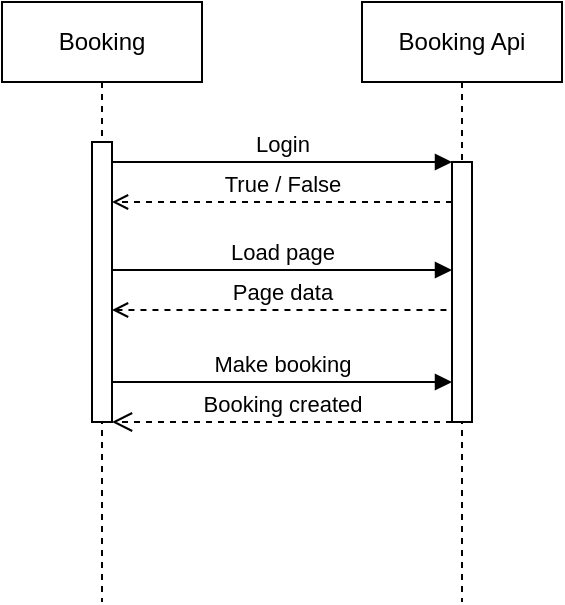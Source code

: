 <mxfile version="21.0.6" type="device"><diagram name="Page-1" id="2YBvvXClWsGukQMizWep"><mxGraphModel dx="2593" dy="1374" grid="1" gridSize="10" guides="1" tooltips="1" connect="1" arrows="1" fold="1" page="1" pageScale="1" pageWidth="1100" pageHeight="850" math="0" shadow="0"><root><mxCell id="0"/><mxCell id="1" parent="0"/><mxCell id="aM9ryv3xv72pqoxQDRHE-1" value="Booking" style="shape=umlLifeline;perimeter=lifelinePerimeter;whiteSpace=wrap;html=1;container=0;dropTarget=0;collapsible=0;recursiveResize=0;outlineConnect=0;portConstraint=eastwest;newEdgeStyle={&quot;edgeStyle&quot;:&quot;elbowEdgeStyle&quot;,&quot;elbow&quot;:&quot;vertical&quot;,&quot;curved&quot;:0,&quot;rounded&quot;:0};" parent="1" vertex="1"><mxGeometry x="410" y="230" width="100" height="300" as="geometry"/></mxCell><mxCell id="aM9ryv3xv72pqoxQDRHE-2" value="" style="html=1;points=[];perimeter=orthogonalPerimeter;outlineConnect=0;targetShapes=umlLifeline;portConstraint=eastwest;newEdgeStyle={&quot;edgeStyle&quot;:&quot;elbowEdgeStyle&quot;,&quot;elbow&quot;:&quot;vertical&quot;,&quot;curved&quot;:0,&quot;rounded&quot;:0};" parent="aM9ryv3xv72pqoxQDRHE-1" vertex="1"><mxGeometry x="45" y="70" width="10" height="140" as="geometry"/></mxCell><mxCell id="aM9ryv3xv72pqoxQDRHE-5" value="Booking Api" style="shape=umlLifeline;perimeter=lifelinePerimeter;whiteSpace=wrap;html=1;container=0;dropTarget=0;collapsible=0;recursiveResize=0;outlineConnect=0;portConstraint=eastwest;newEdgeStyle={&quot;edgeStyle&quot;:&quot;elbowEdgeStyle&quot;,&quot;elbow&quot;:&quot;vertical&quot;,&quot;curved&quot;:0,&quot;rounded&quot;:0};" parent="1" vertex="1"><mxGeometry x="590" y="230" width="100" height="300" as="geometry"/></mxCell><mxCell id="aM9ryv3xv72pqoxQDRHE-6" value="" style="html=1;points=[];perimeter=orthogonalPerimeter;outlineConnect=0;targetShapes=umlLifeline;portConstraint=eastwest;newEdgeStyle={&quot;edgeStyle&quot;:&quot;elbowEdgeStyle&quot;,&quot;elbow&quot;:&quot;vertical&quot;,&quot;curved&quot;:0,&quot;rounded&quot;:0};" parent="aM9ryv3xv72pqoxQDRHE-5" vertex="1"><mxGeometry x="45" y="80" width="10" height="130" as="geometry"/></mxCell><mxCell id="aM9ryv3xv72pqoxQDRHE-7" value="Login" style="html=1;verticalAlign=bottom;endArrow=block;edgeStyle=elbowEdgeStyle;elbow=vertical;curved=0;rounded=0;" parent="1" source="aM9ryv3xv72pqoxQDRHE-2" target="aM9ryv3xv72pqoxQDRHE-6" edge="1"><mxGeometry relative="1" as="geometry"><mxPoint x="565" y="320" as="sourcePoint"/><Array as="points"><mxPoint x="550" y="310"/></Array></mxGeometry></mxCell><mxCell id="aM9ryv3xv72pqoxQDRHE-8" value="Booking created" style="html=1;verticalAlign=bottom;endArrow=open;dashed=1;endSize=8;edgeStyle=elbowEdgeStyle;elbow=vertical;curved=0;rounded=0;" parent="1" source="aM9ryv3xv72pqoxQDRHE-6" target="aM9ryv3xv72pqoxQDRHE-2" edge="1"><mxGeometry relative="1" as="geometry"><mxPoint x="565" y="395" as="targetPoint"/><Array as="points"><mxPoint x="585" y="440"/><mxPoint x="560" y="470"/></Array></mxGeometry></mxCell><mxCell id="aM9ryv3xv72pqoxQDRHE-9" value="True / False" style="html=1;verticalAlign=bottom;endArrow=open;edgeStyle=elbowEdgeStyle;elbow=vertical;curved=0;rounded=0;dashed=1;endFill=0;" parent="1" source="aM9ryv3xv72pqoxQDRHE-6" target="aM9ryv3xv72pqoxQDRHE-2" edge="1"><mxGeometry relative="1" as="geometry"><mxPoint x="545" y="350" as="sourcePoint"/><Array as="points"><mxPoint x="545" y="330"/><mxPoint x="560" y="350"/></Array><mxPoint x="470" y="350" as="targetPoint"/></mxGeometry></mxCell><mxCell id="aM9ryv3xv72pqoxQDRHE-10" value="Page data" style="html=1;verticalAlign=bottom;endArrow=none;dashed=1;endSize=8;edgeStyle=elbowEdgeStyle;elbow=vertical;curved=0;rounded=0;endFill=0;startArrow=open;startFill=0;" parent="1" edge="1"><mxGeometry relative="1" as="geometry"><mxPoint x="635" y="384" as="targetPoint"/><Array as="points"><mxPoint x="595" y="384"/><mxPoint x="575" y="404"/><mxPoint x="550" y="424"/></Array><mxPoint x="465" y="384" as="sourcePoint"/></mxGeometry></mxCell><mxCell id="c81AFFnRoE-ve6b5HP06-1" value="Load page" style="html=1;verticalAlign=bottom;endArrow=block;edgeStyle=elbowEdgeStyle;elbow=vertical;curved=0;rounded=0;" edge="1" parent="1"><mxGeometry x="-0.002" relative="1" as="geometry"><mxPoint x="465" y="364" as="sourcePoint"/><Array as="points"><mxPoint x="550" y="364"/></Array><mxPoint x="635" y="364" as="targetPoint"/><mxPoint as="offset"/></mxGeometry></mxCell><mxCell id="c81AFFnRoE-ve6b5HP06-2" value="Make booking" style="html=1;verticalAlign=bottom;endArrow=block;edgeStyle=elbowEdgeStyle;elbow=vertical;curved=0;rounded=0;" edge="1" parent="1"><mxGeometry relative="1" as="geometry"><mxPoint x="465" y="420" as="sourcePoint"/><Array as="points"><mxPoint x="550" y="420"/></Array><mxPoint x="635" y="420" as="targetPoint"/></mxGeometry></mxCell></root></mxGraphModel></diagram></mxfile>